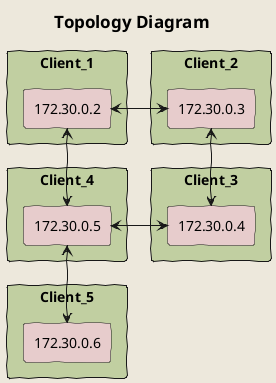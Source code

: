 @startuml Topology Diagram

title Topology Diagram 
skinparam TitleFontColor #000000
skinparam TitleFontSize 17


skinparam Handwritten true
skinparam backgroundColor #EDE8DC
skinparam defaultFontName "Comic Sans MS"



rectangle  Client_1 #C1CFA1 {
     rectangle ip1 as "172.30.0.2" #E7CCCC
}

rectangle Client_2 #C1CFA1{
    rectangle ip2 as "172.30.0.3" #E7CCCC
}

rectangle  Client_3 #C1CFA1{
    rectangle ip3 as "172.30.0.4" #E7CCCC
}

rectangle  Client_4 #C1CFA1{
    rectangle ip4 as "172.30.0.5" #E7CCCC
}

rectangle  Client_5 #C1CFA1 {
    rectangle ip5 as "172.30.0.6" #E7CCCC
    
    

}


ip1<-right->ip2
ip2<-down->ip3
ip3<-left->ip4
ip4<-up->ip1
ip4<-down->ip5
        

@enduml